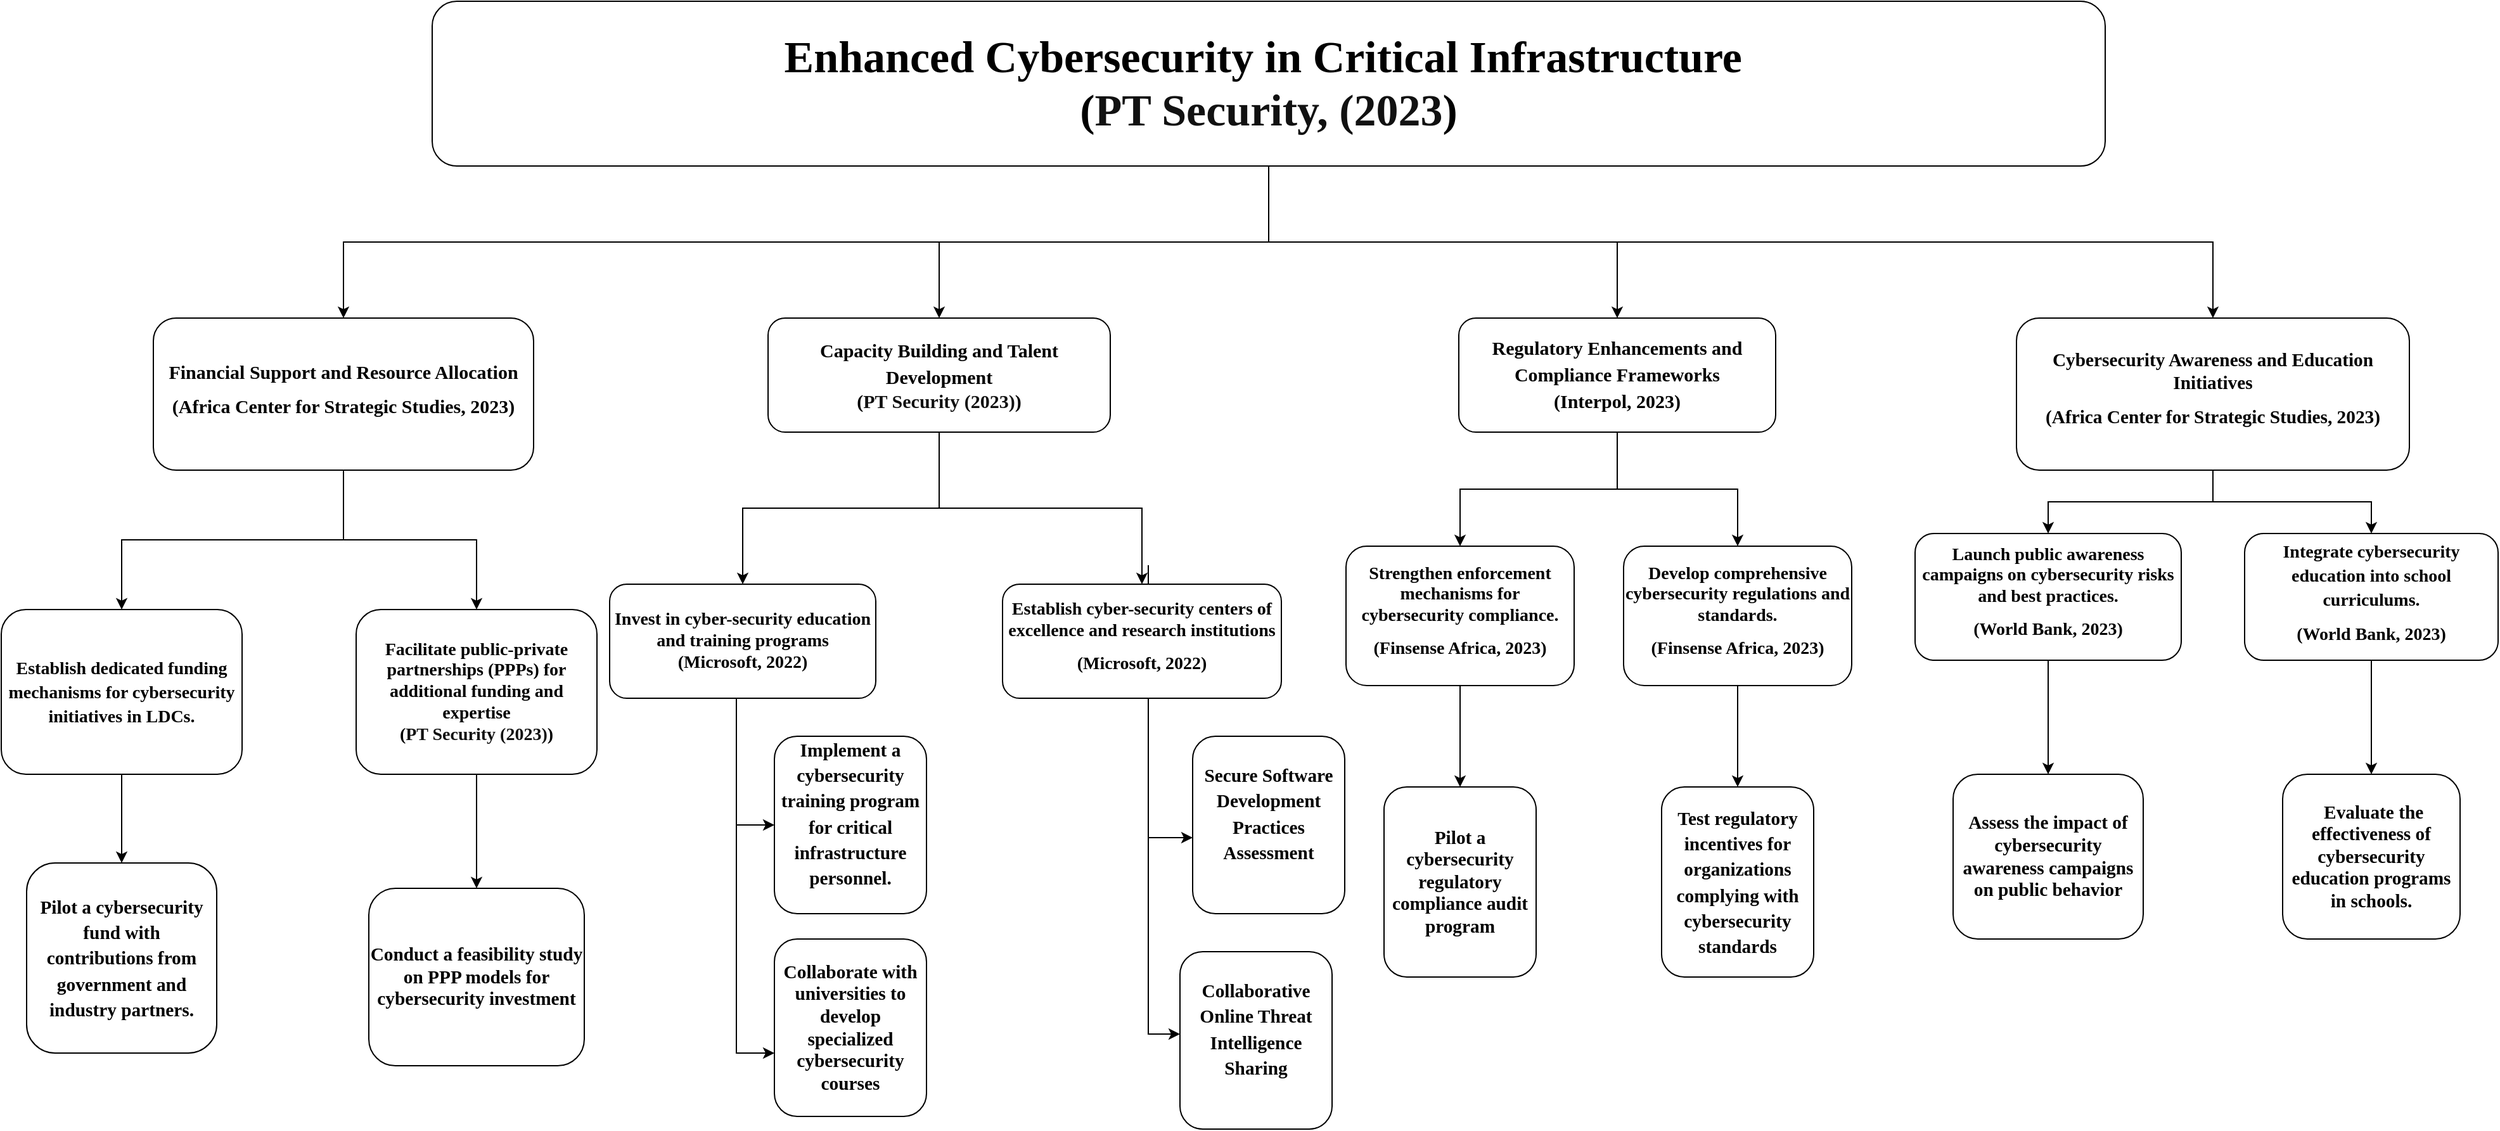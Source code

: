 <mxfile version="24.5.2" type="github">
  <diagram name="Page-1" id="qbcw0_QGkUB2L4nBPmKO">
    <mxGraphModel dx="2528" dy="481" grid="1" gridSize="10" guides="1" tooltips="1" connect="1" arrows="1" fold="1" page="1" pageScale="1" pageWidth="850" pageHeight="1100" background="none" math="0" shadow="0">
      <root>
        <mxCell id="0" />
        <mxCell id="1" parent="0" />
        <mxCell id="e39YhttfQh6g9qLsBfuA-8" value="" style="edgeStyle=orthogonalEdgeStyle;rounded=0;orthogonalLoop=1;jettySize=auto;html=1;fontFamily=Comic Sans MS;fontStyle=1" parent="1" source="e39YhttfQh6g9qLsBfuA-2" target="e39YhttfQh6g9qLsBfuA-7" edge="1">
          <mxGeometry relative="1" as="geometry" />
        </mxCell>
        <mxCell id="e39YhttfQh6g9qLsBfuA-10" value="" style="edgeStyle=orthogonalEdgeStyle;rounded=0;orthogonalLoop=1;jettySize=auto;html=1;fontFamily=Comic Sans MS;fontStyle=1" parent="1" source="e39YhttfQh6g9qLsBfuA-2" target="e39YhttfQh6g9qLsBfuA-9" edge="1">
          <mxGeometry relative="1" as="geometry" />
        </mxCell>
        <mxCell id="e39YhttfQh6g9qLsBfuA-14" value="" style="edgeStyle=orthogonalEdgeStyle;rounded=0;orthogonalLoop=1;jettySize=auto;html=1;fontFamily=Comic Sans MS;fontStyle=1" parent="1" source="e39YhttfQh6g9qLsBfuA-2" target="e39YhttfQh6g9qLsBfuA-13" edge="1">
          <mxGeometry relative="1" as="geometry" />
        </mxCell>
        <mxCell id="e39YhttfQh6g9qLsBfuA-20" value="" style="edgeStyle=orthogonalEdgeStyle;rounded=0;orthogonalLoop=1;jettySize=auto;html=1;fontFamily=Comic Sans MS;fontStyle=1" parent="1" source="e39YhttfQh6g9qLsBfuA-2" target="e39YhttfQh6g9qLsBfuA-19" edge="1">
          <mxGeometry relative="1" as="geometry" />
        </mxCell>
        <mxCell id="e39YhttfQh6g9qLsBfuA-2" value="&lt;span style=&quot;font-size: 35px;&quot; id=&quot;docs-internal-guid-f4f1dec3-7fff-86c7-fe9e-d08dac1e3e18&quot;&gt;&lt;span style=&quot;font-size: 35px; background-color: transparent; font-variant-numeric: normal; font-variant-east-asian: normal; font-variant-alternates: normal; font-variant-position: normal; vertical-align: baseline; white-space-collapse: preserve;&quot;&gt;Enhanced Cybersecurity in Critical Infrastructure &lt;/span&gt;&lt;/span&gt;&lt;div style=&quot;font-size: 35px;&quot;&gt;&lt;span style=&quot;font-size: 35px;&quot;&gt;&lt;span style=&quot;font-size: 35px; background-color: transparent; font-variant-numeric: normal; font-variant-east-asian: normal; font-variant-alternates: normal; font-variant-position: normal; vertical-align: baseline; white-space-collapse: preserve;&quot;&gt;(&lt;/span&gt;&lt;/span&gt;&lt;span style=&quot;background-color: rgb(255, 255, 255); color: rgb(17, 17, 17); font-size: 35px; text-align: left;&quot;&gt;PT Security, (2023&lt;/span&gt;&lt;span style=&quot;background-color: transparent; white-space-collapse: preserve; font-size: 35px;&quot;&gt;)&lt;/span&gt;&lt;/div&gt;" style="whiteSpace=wrap;html=1;gradientDirection=east;rounded=1;fontSize=35;fontFamily=Comic Sans MS;fontStyle=1" parent="1" vertex="1">
          <mxGeometry x="-550" y="30" width="1320" height="130" as="geometry" />
        </mxCell>
        <mxCell id="e39YhttfQh6g9qLsBfuA-34" value="" style="edgeStyle=orthogonalEdgeStyle;rounded=0;orthogonalLoop=1;jettySize=auto;html=1;fontFamily=Comic Sans MS;fontStyle=1" parent="1" source="e39YhttfQh6g9qLsBfuA-7" target="e39YhttfQh6g9qLsBfuA-33" edge="1">
          <mxGeometry relative="1" as="geometry" />
        </mxCell>
        <mxCell id="e39YhttfQh6g9qLsBfuA-36" value="" style="edgeStyle=orthogonalEdgeStyle;rounded=0;orthogonalLoop=1;jettySize=auto;html=1;fontFamily=Comic Sans MS;fontStyle=1" parent="1" source="e39YhttfQh6g9qLsBfuA-7" target="e39YhttfQh6g9qLsBfuA-35" edge="1">
          <mxGeometry relative="1" as="geometry" />
        </mxCell>
        <mxCell id="e39YhttfQh6g9qLsBfuA-7" value="&lt;span style=&quot;font-size: 15px;&quot; id=&quot;docs-internal-guid-b18fc274-7fff-4afe-53f8-195ce8988570&quot;&gt;&lt;p dir=&quot;ltr&quot; style=&quot;line-height: 1.38; margin-top: 0pt; margin-bottom: 0pt; font-size: 15px;&quot;&gt;&lt;span style=&quot;font-size: 15px; background-color: transparent; font-variant-numeric: normal; font-variant-east-asian: normal; font-variant-alternates: normal; font-variant-position: normal; vertical-align: baseline; white-space-collapse: preserve;&quot;&gt;Regulatory Enhancements and Compliance Frameworks&lt;/span&gt;&lt;/p&gt;&lt;p dir=&quot;ltr&quot; style=&quot;line-height: 1.38; margin-top: 0pt; margin-bottom: 0pt; font-size: 15px;&quot;&gt;&lt;span style=&quot;background-color: transparent; font-size: 15px; white-space-collapse: preserve; text-indent: -36pt;&quot;&gt;(Interpol, 2023)&lt;/span&gt;&lt;/p&gt;&lt;/span&gt;" style="whiteSpace=wrap;html=1;gradientDirection=east;rounded=1;fontFamily=Comic Sans MS;fontSize=15;fontStyle=1" parent="1" vertex="1">
          <mxGeometry x="260" y="280" width="250" height="90" as="geometry" />
        </mxCell>
        <mxCell id="e39YhttfQh6g9qLsBfuA-50" value="" style="edgeStyle=orthogonalEdgeStyle;rounded=0;orthogonalLoop=1;jettySize=auto;html=1;fontFamily=Comic Sans MS;fontStyle=1" parent="1" source="e39YhttfQh6g9qLsBfuA-9" target="e39YhttfQh6g9qLsBfuA-49" edge="1">
          <mxGeometry relative="1" as="geometry" />
        </mxCell>
        <mxCell id="e39YhttfQh6g9qLsBfuA-52" value="" style="edgeStyle=orthogonalEdgeStyle;rounded=0;orthogonalLoop=1;jettySize=auto;html=1;fontFamily=Comic Sans MS;fontStyle=1" parent="1" source="e39YhttfQh6g9qLsBfuA-9" target="e39YhttfQh6g9qLsBfuA-51" edge="1">
          <mxGeometry relative="1" as="geometry" />
        </mxCell>
        <mxCell id="e39YhttfQh6g9qLsBfuA-9" value="&lt;span style=&quot;font-size: 15px;&quot; id=&quot;docs-internal-guid-cc9d6333-7fff-6a8c-3ab8-d3a8226ca76d&quot;&gt;&lt;span style=&quot;font-size: 15px; background-color: transparent; font-variant-numeric: normal; font-variant-east-asian: normal; font-variant-alternates: normal; font-variant-position: normal; vertical-align: baseline; white-space-collapse: preserve;&quot;&gt;Financial Support and Resource Allocation&lt;/span&gt;&lt;/span&gt;&lt;div style=&quot;font-size: 15px;&quot;&gt;&lt;span style=&quot;font-size: 15px;&quot; id=&quot;docs-internal-guid-babed1f7-7fff-7fd7-703a-34e5aa5de9e6&quot;&gt;&lt;p dir=&quot;ltr&quot; style=&quot;line-height: 2.4; text-indent: -36pt; margin-top: 0pt; margin-bottom: 0pt; padding: 0pt 0pt 0pt 36pt; font-size: 15px;&quot;&gt;&lt;span style=&quot;background-color: transparent; font-variant-numeric: normal; font-variant-east-asian: normal; font-variant-alternates: normal; font-variant-position: normal; vertical-align: baseline; white-space-collapse: preserve; font-size: 15px;&quot;&gt;&lt;font style=&quot;font-size: 15px;&quot;&gt;(Africa Center for Strategic Studies, 2023)&lt;/font&gt;&lt;/span&gt;&lt;/p&gt;&lt;/span&gt;&lt;/div&gt;" style="whiteSpace=wrap;html=1;gradientDirection=east;rounded=1;fontFamily=Comic Sans MS;fontSize=15;fontStyle=1" parent="1" vertex="1">
          <mxGeometry x="-770" y="280" width="300" height="120" as="geometry" />
        </mxCell>
        <mxCell id="e39YhttfQh6g9qLsBfuA-42" value="" style="edgeStyle=orthogonalEdgeStyle;rounded=0;orthogonalLoop=1;jettySize=auto;html=1;fontFamily=Comic Sans MS;fontStyle=1" parent="1" source="e39YhttfQh6g9qLsBfuA-13" target="e39YhttfQh6g9qLsBfuA-41" edge="1">
          <mxGeometry relative="1" as="geometry" />
        </mxCell>
        <mxCell id="e39YhttfQh6g9qLsBfuA-44" value="" style="edgeStyle=orthogonalEdgeStyle;rounded=0;orthogonalLoop=1;jettySize=auto;html=1;fontFamily=Comic Sans MS;fontStyle=1" parent="1" source="e39YhttfQh6g9qLsBfuA-13" target="e39YhttfQh6g9qLsBfuA-43" edge="1">
          <mxGeometry relative="1" as="geometry" />
        </mxCell>
        <mxCell id="e39YhttfQh6g9qLsBfuA-13" value="&lt;span id=&quot;docs-internal-guid-c67d08ce-7fff-69de-2ffb-74023b6b5d5c&quot;&gt;&lt;span style=&quot;font-size: 11pt; background-color: transparent; font-variant-numeric: normal; font-variant-east-asian: normal; font-variant-alternates: normal; font-variant-position: normal; vertical-align: baseline; white-space-collapse: preserve;&quot;&gt;Cybersecurity Awareness and Education Initiatives&lt;/span&gt;&lt;/span&gt;&lt;div&gt;&lt;span id=&quot;docs-internal-guid-c044168c-7fff-daa0-371e-77d8d1085ccb&quot;&gt;&lt;p style=&quot;line-height:2.4;text-indent: -36pt;margin-top:0pt;margin-bottom:0pt;padding:0pt 0pt 0pt 36pt;&quot; dir=&quot;ltr&quot;&gt;&lt;span style=&quot;font-size: 11pt; background-color: transparent; font-variant-numeric: normal; font-variant-east-asian: normal; font-variant-alternates: normal; font-variant-position: normal; vertical-align: baseline; white-space-collapse: preserve;&quot;&gt;(Africa Center for Strategic Studies, 2023)&lt;/span&gt;&lt;/p&gt;&lt;/span&gt;&lt;/div&gt;" style="whiteSpace=wrap;html=1;gradientDirection=east;rounded=1;fontFamily=Comic Sans MS;fontStyle=1" parent="1" vertex="1">
          <mxGeometry x="700" y="280" width="310" height="120" as="geometry" />
        </mxCell>
        <mxCell id="e39YhttfQh6g9qLsBfuA-22" value="" style="edgeStyle=orthogonalEdgeStyle;rounded=0;orthogonalLoop=1;jettySize=auto;html=1;fontFamily=Comic Sans MS;fontStyle=1" parent="1" source="e39YhttfQh6g9qLsBfuA-19" target="e39YhttfQh6g9qLsBfuA-21" edge="1">
          <mxGeometry relative="1" as="geometry" />
        </mxCell>
        <mxCell id="e39YhttfQh6g9qLsBfuA-24" value="" style="edgeStyle=orthogonalEdgeStyle;rounded=0;orthogonalLoop=1;jettySize=auto;html=1;fontFamily=Comic Sans MS;fontStyle=1" parent="1" source="e39YhttfQh6g9qLsBfuA-19" target="e39YhttfQh6g9qLsBfuA-23" edge="1">
          <mxGeometry relative="1" as="geometry" />
        </mxCell>
        <mxCell id="e39YhttfQh6g9qLsBfuA-19" value="&lt;span style=&quot;font-size: 15px;&quot; id=&quot;docs-internal-guid-990a0c09-7fff-07dc-5c46-0e6442948d26&quot;&gt;&lt;p dir=&quot;ltr&quot; style=&quot;line-height: 1.38; margin-top: 0pt; margin-bottom: 0pt; font-size: 15px;&quot;&gt;&lt;span style=&quot;font-size: 15px; background-color: transparent; font-variant-numeric: normal; font-variant-east-asian: normal; font-variant-alternates: normal; font-variant-position: normal; vertical-align: baseline; white-space-collapse: preserve;&quot;&gt;Capacity Building and Talent Development&lt;/span&gt;&lt;/p&gt;&lt;div style=&quot;font-size: 15px;&quot;&gt;&lt;span style=&quot;font-size: 15px; background-color: transparent; font-variant-numeric: normal; font-variant-east-asian: normal; font-variant-alternates: normal; font-variant-position: normal; vertical-align: baseline; white-space-collapse: preserve;&quot;&gt;(&lt;/span&gt;&lt;span style=&quot;background-color: rgb(255, 255, 255); color: rgb(17, 17, 17); font-size: 15px; text-align: left;&quot;&gt;PT Security (2023)&lt;/span&gt;&lt;span style=&quot;background-color: transparent; font-size: 15px; white-space-collapse: preserve;&quot;&gt;)&lt;/span&gt;&lt;/div&gt;&lt;/span&gt;" style="whiteSpace=wrap;html=1;gradientDirection=east;rounded=1;fontFamily=Comic Sans MS;fontSize=15;fontStyle=1" parent="1" vertex="1">
          <mxGeometry x="-285" y="280" width="270" height="90" as="geometry" />
        </mxCell>
        <mxCell id="e39YhttfQh6g9qLsBfuA-26" value="" style="edgeStyle=orthogonalEdgeStyle;rounded=0;orthogonalLoop=1;jettySize=auto;html=1;fontFamily=Comic Sans MS;fontStyle=1" parent="1" source="e39YhttfQh6g9qLsBfuA-21" target="e39YhttfQh6g9qLsBfuA-25" edge="1">
          <mxGeometry relative="1" as="geometry">
            <Array as="points">
              <mxPoint x="-310" y="680" />
            </Array>
          </mxGeometry>
        </mxCell>
        <mxCell id="e39YhttfQh6g9qLsBfuA-28" value="" style="edgeStyle=orthogonalEdgeStyle;rounded=0;orthogonalLoop=1;jettySize=auto;html=1;fontFamily=Comic Sans MS;fontStyle=1" parent="1" source="e39YhttfQh6g9qLsBfuA-21" target="e39YhttfQh6g9qLsBfuA-27" edge="1">
          <mxGeometry relative="1" as="geometry">
            <Array as="points">
              <mxPoint x="-310" y="860" />
            </Array>
          </mxGeometry>
        </mxCell>
        <mxCell id="e39YhttfQh6g9qLsBfuA-21" value="&lt;span id=&quot;docs-internal-guid-485b95d7-7fff-4483-19b6-c63915ce63f2&quot; style=&quot;font-size: 14px;&quot;&gt;&lt;span style=&quot;font-size: 14px; background-color: transparent; font-variant-numeric: normal; font-variant-east-asian: normal; font-variant-alternates: normal; font-variant-position: normal; vertical-align: baseline; white-space-collapse: preserve;&quot;&gt;Invest in cyber-security education and training programs&lt;/span&gt;&lt;/span&gt;&lt;div style=&quot;font-size: 14px;&quot;&gt;&lt;span style=&quot;background-color: transparent; font-size: 14px; white-space-collapse: preserve; text-indent: -36pt;&quot;&gt;(Microsoft, 2022)&lt;/span&gt;&lt;/div&gt;" style="whiteSpace=wrap;html=1;gradientDirection=east;rounded=1;fontFamily=Comic Sans MS;fontSize=14;fontStyle=1" parent="1" vertex="1">
          <mxGeometry x="-410" y="490" width="210" height="90" as="geometry" />
        </mxCell>
        <mxCell id="e39YhttfQh6g9qLsBfuA-30" value="" style="edgeStyle=orthogonalEdgeStyle;rounded=0;orthogonalLoop=1;jettySize=auto;html=1;fontFamily=Comic Sans MS;fontStyle=1" parent="1" edge="1">
          <mxGeometry relative="1" as="geometry">
            <mxPoint x="15" y="475" as="sourcePoint" />
            <mxPoint x="40" y="845" as="targetPoint" />
            <Array as="points">
              <mxPoint x="15" y="845" />
            </Array>
          </mxGeometry>
        </mxCell>
        <mxCell id="e39YhttfQh6g9qLsBfuA-32" value="" style="edgeStyle=orthogonalEdgeStyle;rounded=0;orthogonalLoop=1;jettySize=auto;html=1;fontFamily=Comic Sans MS;fontStyle=1" parent="1" source="e39YhttfQh6g9qLsBfuA-23" target="e39YhttfQh6g9qLsBfuA-31" edge="1">
          <mxGeometry relative="1" as="geometry">
            <Array as="points">
              <mxPoint x="15" y="690" />
            </Array>
          </mxGeometry>
        </mxCell>
        <mxCell id="e39YhttfQh6g9qLsBfuA-23" value="&lt;span id=&quot;docs-internal-guid-18b46ba3-7fff-d74f-bfe8-685734410107&quot; style=&quot;font-size: 14px;&quot;&gt;&lt;span style=&quot;font-size: 14px; background-color: transparent; font-variant-numeric: normal; font-variant-east-asian: normal; font-variant-alternates: normal; font-variant-position: normal; vertical-align: baseline; white-space-collapse: preserve;&quot;&gt;Establish cyber-security centers of excellence and research institutions&lt;/span&gt;&lt;/span&gt;&lt;div style=&quot;font-size: 14px;&quot;&gt;&lt;span id=&quot;docs-internal-guid-ec48a3c2-7fff-95ab-d851-11cc80c9805e&quot; style=&quot;font-size: 14px;&quot;&gt;&lt;p style=&quot;line-height: 2.4; text-indent: -36pt; margin-top: 0pt; margin-bottom: 0pt; padding: 0pt 0pt 0pt 36pt; font-size: 14px;&quot; dir=&quot;ltr&quot;&gt;&lt;span style=&quot;font-size: 14px; background-color: transparent; font-variant-numeric: normal; font-variant-east-asian: normal; font-variant-alternates: normal; font-variant-position: normal; vertical-align: baseline; white-space-collapse: preserve;&quot;&gt;(Microsoft, 2022)&lt;/span&gt;&lt;/p&gt;&lt;/span&gt;&lt;/div&gt;" style="whiteSpace=wrap;html=1;gradientDirection=east;rounded=1;fontFamily=Comic Sans MS;fontSize=14;fontStyle=1" parent="1" vertex="1">
          <mxGeometry x="-100" y="490" width="220" height="90" as="geometry" />
        </mxCell>
        <mxCell id="e39YhttfQh6g9qLsBfuA-25" value="&lt;span id=&quot;docs-internal-guid-861550bc-7fff-abbb-05d8-247e7f832565&quot;&gt;&lt;p style=&quot;line-height:1.38;margin-top:0pt;margin-bottom:0pt;&quot; dir=&quot;ltr&quot;&gt;&lt;span style=&quot;font-size: 11pt; background-color: transparent; font-variant-numeric: normal; font-variant-east-asian: normal; font-variant-alternates: normal; font-variant-position: normal; vertical-align: baseline; white-space-collapse: preserve;&quot;&gt;Implement a cybersecurity training program for critical infrastructure personnel.&lt;/span&gt;&lt;/p&gt;&lt;div&gt;&lt;span style=&quot;font-size: 11pt; background-color: transparent; font-variant-numeric: normal; font-variant-east-asian: normal; font-variant-alternates: normal; font-variant-position: normal; vertical-align: baseline; white-space-collapse: preserve;&quot;&gt;&lt;br&gt;&lt;/span&gt;&lt;/div&gt;&lt;/span&gt;" style="whiteSpace=wrap;html=1;gradientDirection=east;rounded=1;fontFamily=Comic Sans MS;fontStyle=1" parent="1" vertex="1">
          <mxGeometry x="-280" y="610" width="120" height="140" as="geometry" />
        </mxCell>
        <mxCell id="e39YhttfQh6g9qLsBfuA-27" value="&lt;span id=&quot;docs-internal-guid-a274a397-7fff-2ead-f305-4d36a65ef558&quot;&gt;&lt;span style=&quot;font-size: 11pt; background-color: transparent; font-variant-numeric: normal; font-variant-east-asian: normal; font-variant-alternates: normal; font-variant-position: normal; vertical-align: baseline; white-space-collapse: preserve;&quot;&gt;Collaborate with universities to develop specialized cybersecurity courses&lt;/span&gt;&lt;/span&gt;" style="whiteSpace=wrap;html=1;gradientDirection=east;rounded=1;fontFamily=Comic Sans MS;fontStyle=1" parent="1" vertex="1">
          <mxGeometry x="-280" y="770" width="120" height="140" as="geometry" />
        </mxCell>
        <mxCell id="e39YhttfQh6g9qLsBfuA-29" value="&lt;span id=&quot;docs-internal-guid-a18de563-7fff-5fc9-9cf2-ea263a337493&quot;&gt;&lt;p style=&quot;line-height:1.38;margin-top:0pt;margin-bottom:0pt;&quot; dir=&quot;ltr&quot;&gt;&lt;span style=&quot;font-size: 11pt; background-color: transparent; font-variant-numeric: normal; font-variant-east-asian: normal; font-variant-alternates: normal; font-variant-position: normal; vertical-align: baseline; white-space-collapse: preserve;&quot;&gt;Collaborative Online Threat Intelligence Sharing&lt;/span&gt;&lt;/p&gt;&lt;div&gt;&lt;span style=&quot;font-size: 11pt; background-color: transparent; font-variant-numeric: normal; font-variant-east-asian: normal; font-variant-alternates: normal; font-variant-position: normal; vertical-align: baseline; white-space-collapse: preserve;&quot;&gt;&lt;br&gt;&lt;/span&gt;&lt;/div&gt;&lt;/span&gt;" style="whiteSpace=wrap;html=1;gradientDirection=east;rounded=1;fontFamily=Comic Sans MS;fontStyle=1" parent="1" vertex="1">
          <mxGeometry x="40" y="780" width="120" height="140" as="geometry" />
        </mxCell>
        <mxCell id="e39YhttfQh6g9qLsBfuA-31" value="&lt;span id=&quot;docs-internal-guid-934dd741-7fff-ac54-7cf5-09e80a9506ce&quot;&gt;&lt;p style=&quot;line-height:1.38;margin-top:0pt;margin-bottom:0pt;&quot; dir=&quot;ltr&quot;&gt;&lt;span style=&quot;font-size: 11pt; background-color: transparent; font-variant-numeric: normal; font-variant-east-asian: normal; font-variant-alternates: normal; font-variant-position: normal; vertical-align: baseline; white-space-collapse: preserve;&quot;&gt;Secure Software Development Practices Assessment&lt;/span&gt;&lt;/p&gt;&lt;div&gt;&lt;span style=&quot;font-size: 11pt; background-color: transparent; font-variant-numeric: normal; font-variant-east-asian: normal; font-variant-alternates: normal; font-variant-position: normal; vertical-align: baseline; white-space-collapse: preserve;&quot;&gt;&lt;br&gt;&lt;/span&gt;&lt;/div&gt;&lt;/span&gt;" style="whiteSpace=wrap;html=1;gradientDirection=east;rounded=1;fontFamily=Comic Sans MS;fontStyle=1" parent="1" vertex="1">
          <mxGeometry x="50" y="610" width="120" height="140" as="geometry" />
        </mxCell>
        <mxCell id="e39YhttfQh6g9qLsBfuA-38" value="" style="edgeStyle=orthogonalEdgeStyle;rounded=0;orthogonalLoop=1;jettySize=auto;html=1;fontFamily=Comic Sans MS;fontStyle=1" parent="1" source="e39YhttfQh6g9qLsBfuA-33" target="e39YhttfQh6g9qLsBfuA-37" edge="1">
          <mxGeometry relative="1" as="geometry" />
        </mxCell>
        <mxCell id="e39YhttfQh6g9qLsBfuA-33" value="&lt;span id=&quot;docs-internal-guid-ed263192-7fff-3666-211a-55636b847bee&quot; style=&quot;font-size: 14px;&quot;&gt;&lt;span style=&quot;font-size: 14px; background-color: transparent; font-variant-numeric: normal; font-variant-east-asian: normal; font-variant-alternates: normal; font-variant-position: normal; vertical-align: baseline; white-space-collapse: preserve;&quot;&gt;Strengthen enforcement mechanisms for cybersecurity compliance.&lt;/span&gt;&lt;/span&gt;&lt;div style=&quot;font-size: 14px;&quot;&gt;&lt;span id=&quot;docs-internal-guid-02dee588-7fff-0530-bb25-d3979dab9b3e&quot; style=&quot;font-size: 14px;&quot;&gt;&lt;p style=&quot;line-height: 2.4; text-indent: -36pt; margin-top: 0pt; margin-bottom: 0pt; padding: 0pt 0pt 0pt 36pt; font-size: 14px;&quot; dir=&quot;ltr&quot;&gt;&lt;span style=&quot;font-size: 14px; background-color: transparent; font-variant-numeric: normal; font-variant-east-asian: normal; font-variant-alternates: normal; font-variant-position: normal; vertical-align: baseline; white-space-collapse: preserve;&quot;&gt;(Finsense Africa, 2023)&lt;/span&gt;&lt;/p&gt;&lt;/span&gt;&lt;/div&gt;" style="whiteSpace=wrap;html=1;gradientDirection=east;rounded=1;fontFamily=Comic Sans MS;fontSize=14;fontStyle=1" parent="1" vertex="1">
          <mxGeometry x="171" y="460" width="180" height="110" as="geometry" />
        </mxCell>
        <mxCell id="e39YhttfQh6g9qLsBfuA-40" value="" style="edgeStyle=orthogonalEdgeStyle;rounded=0;orthogonalLoop=1;jettySize=auto;html=1;fontFamily=Comic Sans MS;fontStyle=1" parent="1" source="e39YhttfQh6g9qLsBfuA-35" target="e39YhttfQh6g9qLsBfuA-39" edge="1">
          <mxGeometry relative="1" as="geometry" />
        </mxCell>
        <mxCell id="e39YhttfQh6g9qLsBfuA-35" value="&lt;span id=&quot;docs-internal-guid-513995c7-7fff-01c9-d99b-1a55456af1bd&quot; style=&quot;font-size: 14px;&quot;&gt;&lt;span style=&quot;font-size: 14px; background-color: transparent; font-variant-numeric: normal; font-variant-east-asian: normal; font-variant-alternates: normal; font-variant-position: normal; vertical-align: baseline; white-space-collapse: preserve;&quot;&gt;Develop comprehensive cybersecurity regulations and standards.&lt;/span&gt;&lt;/span&gt;&lt;div style=&quot;font-size: 14px;&quot;&gt;&lt;span id=&quot;docs-internal-guid-02dee588-7fff-0530-bb25-d3979dab9b3e&quot; style=&quot;font-size: 14px;&quot;&gt;&lt;p style=&quot;line-height: 2.4; text-indent: -36pt; margin-top: 0pt; margin-bottom: 0pt; padding: 0pt 0pt 0pt 36pt; font-size: 14px;&quot; dir=&quot;ltr&quot;&gt;&lt;span style=&quot;font-size: 14px; background-color: transparent; font-variant-numeric: normal; font-variant-east-asian: normal; font-variant-alternates: normal; font-variant-position: normal; vertical-align: baseline; white-space-collapse: preserve;&quot;&gt;(Finsense Africa, 2023)&lt;/span&gt;&lt;/p&gt;&lt;/span&gt;&lt;/div&gt;" style="whiteSpace=wrap;html=1;gradientDirection=east;rounded=1;fontFamily=Comic Sans MS;fontSize=14;fontStyle=1" parent="1" vertex="1">
          <mxGeometry x="390" y="460" width="180" height="110" as="geometry" />
        </mxCell>
        <mxCell id="e39YhttfQh6g9qLsBfuA-37" value="&lt;span id=&quot;docs-internal-guid-ce5683f2-7fff-e18b-a923-ddcb51da9e7b&quot;&gt;&lt;span style=&quot;font-size: 11pt; background-color: transparent; font-variant-numeric: normal; font-variant-east-asian: normal; font-variant-alternates: normal; font-variant-position: normal; vertical-align: baseline; white-space-collapse: preserve;&quot;&gt;Pilot a cybersecurity regulatory compliance audit program&lt;/span&gt;&lt;/span&gt;" style="whiteSpace=wrap;html=1;gradientDirection=east;rounded=1;fontFamily=Comic Sans MS;fontStyle=1" parent="1" vertex="1">
          <mxGeometry x="201" y="650" width="120" height="150" as="geometry" />
        </mxCell>
        <mxCell id="e39YhttfQh6g9qLsBfuA-39" value="&lt;span id=&quot;docs-internal-guid-d0e1a502-7fff-ab43-f309-67176f202d0d&quot;&gt;&lt;p style=&quot;line-height:1.38;margin-top:0pt;margin-bottom:0pt;&quot; dir=&quot;ltr&quot;&gt;&lt;span style=&quot;font-size: 11pt; background-color: transparent; font-variant-numeric: normal; font-variant-east-asian: normal; font-variant-alternates: normal; font-variant-position: normal; vertical-align: baseline; white-space-collapse: preserve;&quot;&gt;Test regulatory incentives for organizations complying with cybersecurity standards&lt;/span&gt;&lt;/p&gt;&lt;/span&gt;" style="whiteSpace=wrap;html=1;gradientDirection=east;rounded=1;fontFamily=Comic Sans MS;fontStyle=1" parent="1" vertex="1">
          <mxGeometry x="420" y="650" width="120" height="150" as="geometry" />
        </mxCell>
        <mxCell id="e39YhttfQh6g9qLsBfuA-46" value="" style="edgeStyle=orthogonalEdgeStyle;rounded=0;orthogonalLoop=1;jettySize=auto;html=1;fontFamily=Comic Sans MS;fontStyle=1" parent="1" source="e39YhttfQh6g9qLsBfuA-41" target="e39YhttfQh6g9qLsBfuA-45" edge="1">
          <mxGeometry relative="1" as="geometry" />
        </mxCell>
        <mxCell id="e39YhttfQh6g9qLsBfuA-41" value="&lt;span id=&quot;docs-internal-guid-cf354e25-7fff-c3ef-3a1c-7660bfa89c8e&quot; style=&quot;font-size: 14px;&quot;&gt;&lt;span style=&quot;font-size: 14px; background-color: transparent; font-variant-numeric: normal; font-variant-east-asian: normal; font-variant-alternates: normal; font-variant-position: normal; vertical-align: baseline; white-space-collapse: preserve;&quot;&gt;Launch public awareness campaigns on cybersecurity risks and best practices.&lt;/span&gt;&lt;/span&gt;&lt;div style=&quot;font-size: 14px;&quot;&gt;&lt;span id=&quot;docs-internal-guid-8b241f7d-7fff-682a-3167-2cd9529bd88e&quot; style=&quot;font-size: 14px;&quot;&gt;&lt;p style=&quot;line-height: 2.4; text-indent: -36pt; margin-top: 0pt; margin-bottom: 0pt; padding: 0pt 0pt 0pt 36pt; font-size: 14px;&quot; dir=&quot;ltr&quot;&gt;&lt;span style=&quot;font-size: 14px; background-color: transparent; font-variant-numeric: normal; font-variant-east-asian: normal; font-variant-alternates: normal; font-variant-position: normal; vertical-align: baseline; white-space-collapse: preserve;&quot;&gt;(World Bank, 2023)&lt;/span&gt;&lt;/p&gt;&lt;/span&gt;&lt;/div&gt;" style="whiteSpace=wrap;html=1;gradientDirection=east;rounded=1;fontFamily=Comic Sans MS;fontSize=14;fontStyle=1" parent="1" vertex="1">
          <mxGeometry x="620" y="450" width="210" height="100" as="geometry" />
        </mxCell>
        <mxCell id="e39YhttfQh6g9qLsBfuA-48" value="" style="edgeStyle=orthogonalEdgeStyle;rounded=0;orthogonalLoop=1;jettySize=auto;html=1;fontFamily=Comic Sans MS;fontStyle=1" parent="1" source="e39YhttfQh6g9qLsBfuA-43" target="e39YhttfQh6g9qLsBfuA-47" edge="1">
          <mxGeometry relative="1" as="geometry" />
        </mxCell>
        <mxCell id="e39YhttfQh6g9qLsBfuA-43" value="&lt;span id=&quot;docs-internal-guid-c8c7d9c8-7fff-d447-547a-dbfac3b9292c&quot; style=&quot;font-size: 14px;&quot;&gt;&lt;p style=&quot;line-height: 1.38; margin-top: 0pt; margin-bottom: 0pt; font-size: 14px;&quot; dir=&quot;ltr&quot;&gt;&lt;span style=&quot;font-size: 14px; background-color: transparent; font-variant-numeric: normal; font-variant-east-asian: normal; font-variant-alternates: normal; font-variant-position: normal; vertical-align: baseline; white-space-collapse: preserve;&quot;&gt;Integrate cybersecurity education into school curriculums.&lt;/span&gt;&lt;/p&gt;&lt;p style=&quot;line-height: 1.38; margin-top: 0pt; margin-bottom: 0pt; font-size: 14px;&quot; dir=&quot;ltr&quot;&gt;&lt;span style=&quot;font-size: 14px; background-color: transparent; font-variant-numeric: normal; font-variant-east-asian: normal; font-variant-alternates: normal; font-variant-position: normal; vertical-align: baseline; white-space-collapse: preserve;&quot;&gt;&lt;span id=&quot;docs-internal-guid-8b241f7d-7fff-682a-3167-2cd9529bd88e&quot; style=&quot;font-size: 14px;&quot;&gt;&lt;/span&gt;&lt;/span&gt;&lt;/p&gt;&lt;p style=&quot;line-height: 2.4; text-indent: -36pt; margin-top: 0pt; margin-bottom: 0pt; padding: 0pt 0pt 0pt 36pt; font-size: 14px;&quot; dir=&quot;ltr&quot;&gt;&lt;span style=&quot;font-size: 14px; color: rgb(0, 0, 0); background-color: transparent; font-style: normal; font-variant: normal; text-decoration: none; vertical-align: baseline; white-space: pre-wrap;&quot;&gt;(World Bank, 2023)&lt;/span&gt;&lt;/p&gt;&lt;/span&gt;" style="whiteSpace=wrap;html=1;gradientDirection=east;rounded=1;fontFamily=Comic Sans MS;fontSize=14;fontStyle=1" parent="1" vertex="1">
          <mxGeometry x="880" y="450" width="200" height="100" as="geometry" />
        </mxCell>
        <mxCell id="e39YhttfQh6g9qLsBfuA-45" value="&lt;span id=&quot;docs-internal-guid-0482f464-7fff-a9f4-48f2-db3c558f9bbc&quot;&gt;&lt;span style=&quot;font-size: 11pt; background-color: transparent; font-variant-numeric: normal; font-variant-east-asian: normal; font-variant-alternates: normal; font-variant-position: normal; vertical-align: baseline; white-space-collapse: preserve;&quot;&gt;Assess the impact of cybersecurity awareness campaigns on public behavior&lt;/span&gt;&lt;/span&gt;" style="whiteSpace=wrap;html=1;gradientDirection=east;rounded=1;fontFamily=Comic Sans MS;fontStyle=1" parent="1" vertex="1">
          <mxGeometry x="650" y="640" width="150" height="130" as="geometry" />
        </mxCell>
        <mxCell id="e39YhttfQh6g9qLsBfuA-47" value="&lt;span id=&quot;docs-internal-guid-2e34db33-7fff-ea21-81cc-e6a39b920216&quot;&gt;&lt;span style=&quot;font-size: 11pt; background-color: transparent; font-variant-numeric: normal; font-variant-east-asian: normal; font-variant-alternates: normal; font-variant-position: normal; vertical-align: baseline; white-space-collapse: preserve;&quot;&gt;&amp;nbsp;Evaluate the effectiveness of cybersecurity education programs in schools.&lt;/span&gt;&lt;/span&gt;" style="whiteSpace=wrap;html=1;gradientDirection=east;rounded=1;fontFamily=Comic Sans MS;fontStyle=1" parent="1" vertex="1">
          <mxGeometry x="910" y="640" width="140" height="130" as="geometry" />
        </mxCell>
        <mxCell id="e39YhttfQh6g9qLsBfuA-57" value="" style="edgeStyle=orthogonalEdgeStyle;rounded=0;orthogonalLoop=1;jettySize=auto;html=1;fontFamily=Comic Sans MS;fontStyle=1" parent="1" source="e39YhttfQh6g9qLsBfuA-49" target="e39YhttfQh6g9qLsBfuA-56" edge="1">
          <mxGeometry relative="1" as="geometry" />
        </mxCell>
        <mxCell id="e39YhttfQh6g9qLsBfuA-49" value="&lt;span id=&quot;docs-internal-guid-2f7bb394-7fff-3855-d8e7-b69b01903676&quot; style=&quot;font-size: 14px;&quot;&gt;&lt;p style=&quot;line-height: 1.38; margin-top: 0pt; margin-bottom: 0pt; font-size: 14px;&quot; dir=&quot;ltr&quot;&gt;&lt;span style=&quot;font-size: 14px; background-color: transparent; font-variant-numeric: normal; font-variant-east-asian: normal; font-variant-alternates: normal; font-variant-position: normal; vertical-align: baseline; white-space-collapse: preserve;&quot;&gt;Establish dedicated funding mechanisms for cybersecurity initiatives in LDCs.&lt;/span&gt;&lt;/p&gt;&lt;/span&gt;" style="whiteSpace=wrap;html=1;gradientDirection=east;rounded=1;fontFamily=Comic Sans MS;fontSize=14;fontStyle=1" parent="1" vertex="1">
          <mxGeometry x="-890" y="510" width="190" height="130" as="geometry" />
        </mxCell>
        <mxCell id="e39YhttfQh6g9qLsBfuA-54" value="" style="edgeStyle=orthogonalEdgeStyle;rounded=0;orthogonalLoop=1;jettySize=auto;html=1;fontFamily=Comic Sans MS;fontStyle=1" parent="1" source="e39YhttfQh6g9qLsBfuA-51" target="e39YhttfQh6g9qLsBfuA-53" edge="1">
          <mxGeometry relative="1" as="geometry" />
        </mxCell>
        <mxCell id="e39YhttfQh6g9qLsBfuA-51" value="&lt;span id=&quot;docs-internal-guid-90c6f7d4-7fff-41e3-8f56-fdc69a248659&quot; style=&quot;font-size: 14px;&quot;&gt;&lt;span style=&quot;font-size: 14px; background-color: transparent; font-variant-numeric: normal; font-variant-east-asian: normal; font-variant-alternates: normal; font-variant-position: normal; vertical-align: baseline; white-space-collapse: preserve;&quot;&gt;Facilitate public-private partnerships (PPPs) for additional funding and expertise&lt;/span&gt;&lt;/span&gt;&lt;div style=&quot;font-size: 14px;&quot;&gt;&lt;span style=&quot;font-variant-numeric: normal; font-variant-east-asian: normal; font-variant-alternates: normal; font-variant-position: normal; white-space-collapse: preserve; background-color: transparent; font-size: 14px; vertical-align: baseline;&quot;&gt;(&lt;/span&gt;&lt;span style=&quot;background-color: rgb(255, 255, 255); color: rgb(17, 17, 17); font-size: 14px; text-align: left;&quot;&gt;PT Security (2023)&lt;/span&gt;&lt;span style=&quot;white-space-collapse: preserve; background-color: transparent; font-size: 14px;&quot;&gt;)&lt;/span&gt;&lt;span style=&quot;font-size: 14px;&quot;&gt;&lt;span style=&quot;font-size: 14px; background-color: transparent; font-variant-numeric: normal; font-variant-east-asian: normal; font-variant-alternates: normal; font-variant-position: normal; vertical-align: baseline; white-space-collapse: preserve;&quot;&gt;&lt;br style=&quot;font-size: 14px;&quot;&gt;&lt;/span&gt;&lt;/span&gt;&lt;/div&gt;" style="whiteSpace=wrap;html=1;gradientDirection=east;rounded=1;fontFamily=Comic Sans MS;fontSize=14;fontStyle=1" parent="1" vertex="1">
          <mxGeometry x="-610" y="510" width="190" height="130" as="geometry" />
        </mxCell>
        <mxCell id="e39YhttfQh6g9qLsBfuA-53" value="&lt;span id=&quot;docs-internal-guid-cb253c04-7fff-3789-d064-6e96a74ed2ee&quot;&gt;&lt;span style=&quot;font-size: 11pt; background-color: transparent; font-variant-numeric: normal; font-variant-east-asian: normal; font-variant-alternates: normal; font-variant-position: normal; vertical-align: baseline; white-space-collapse: preserve;&quot;&gt;Conduct a feasibility study on PPP models for cybersecurity investment&lt;/span&gt;&lt;/span&gt;" style="whiteSpace=wrap;html=1;gradientDirection=east;rounded=1;fontFamily=Comic Sans MS;fontStyle=1" parent="1" vertex="1">
          <mxGeometry x="-600" y="730" width="170" height="140" as="geometry" />
        </mxCell>
        <mxCell id="e39YhttfQh6g9qLsBfuA-56" value="&lt;span id=&quot;docs-internal-guid-68546e77-7fff-a527-8d31-925bb36ac889&quot;&gt;&lt;p style=&quot;line-height:1.38;margin-top:0pt;margin-bottom:0pt;&quot; dir=&quot;ltr&quot;&gt;&lt;span style=&quot;font-size: 11pt; background-color: transparent; font-variant-numeric: normal; font-variant-east-asian: normal; font-variant-alternates: normal; font-variant-position: normal; vertical-align: baseline; white-space-collapse: preserve;&quot;&gt;Pilot a cybersecurity fund with contributions from government and industry partners.&lt;/span&gt;&lt;/p&gt;&lt;/span&gt;" style="whiteSpace=wrap;html=1;gradientDirection=east;rounded=1;fontFamily=Comic Sans MS;fontStyle=1" parent="1" vertex="1">
          <mxGeometry x="-870" y="710" width="150" height="150" as="geometry" />
        </mxCell>
        <mxCell id="e39YhttfQh6g9qLsBfuA-58" style="edgeStyle=orthogonalEdgeStyle;rounded=0;orthogonalLoop=1;jettySize=auto;html=1;exitX=0.5;exitY=1;exitDx=0;exitDy=0;fontFamily=Comic Sans MS;fontStyle=1" parent="1" source="e39YhttfQh6g9qLsBfuA-56" target="e39YhttfQh6g9qLsBfuA-56" edge="1">
          <mxGeometry relative="1" as="geometry" />
        </mxCell>
      </root>
    </mxGraphModel>
  </diagram>
</mxfile>

